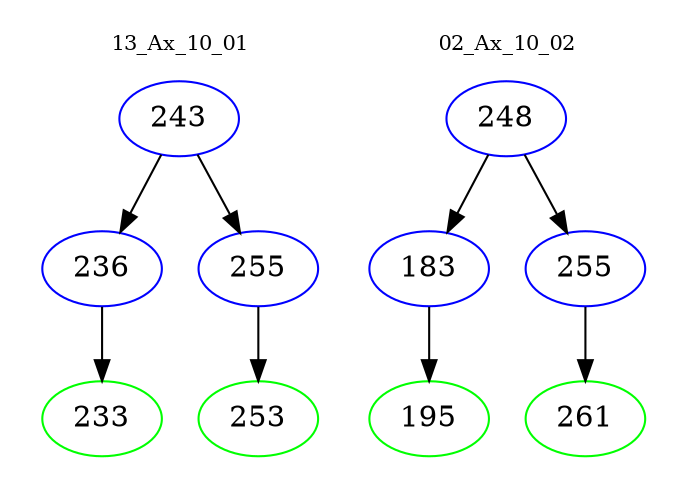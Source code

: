digraph{
subgraph cluster_0 {
color = white
label = "13_Ax_10_01";
fontsize=10;
T0_243 [label="243", color="blue"]
T0_243 -> T0_236 [color="black"]
T0_236 [label="236", color="blue"]
T0_236 -> T0_233 [color="black"]
T0_233 [label="233", color="green"]
T0_243 -> T0_255 [color="black"]
T0_255 [label="255", color="blue"]
T0_255 -> T0_253 [color="black"]
T0_253 [label="253", color="green"]
}
subgraph cluster_1 {
color = white
label = "02_Ax_10_02";
fontsize=10;
T1_248 [label="248", color="blue"]
T1_248 -> T1_183 [color="black"]
T1_183 [label="183", color="blue"]
T1_183 -> T1_195 [color="black"]
T1_195 [label="195", color="green"]
T1_248 -> T1_255 [color="black"]
T1_255 [label="255", color="blue"]
T1_255 -> T1_261 [color="black"]
T1_261 [label="261", color="green"]
}
}
